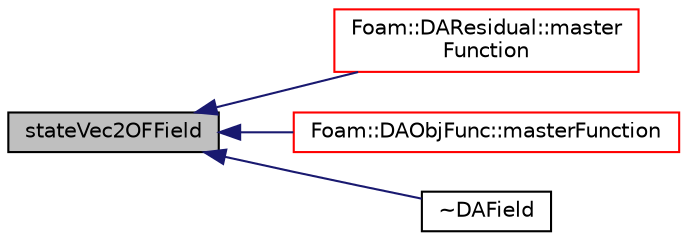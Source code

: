 digraph "stateVec2OFField"
{
  bgcolor="transparent";
  edge [fontname="Helvetica",fontsize="10",labelfontname="Helvetica",labelfontsize="10"];
  node [fontname="Helvetica",fontsize="10",shape=record];
  rankdir="LR";
  Node43 [label="stateVec2OFField",height=0.2,width=0.4,color="black", fillcolor="grey75", style="filled", fontcolor="black"];
  Node43 -> Node44 [dir="back",color="midnightblue",fontsize="10",style="solid",fontname="Helvetica"];
  Node44 [label="Foam::DAResidual::master\lFunction",height=0.2,width=0.4,color="red",URL="$classFoam_1_1DAResidual.html#a08d199cacb841a03735df4c9280864c1",tooltip="the master function that compute the residual vector given the state and point vectors ..."];
  Node43 -> Node54 [dir="back",color="midnightblue",fontsize="10",style="solid",fontname="Helvetica"];
  Node54 [label="Foam::DAObjFunc::masterFunction",height=0.2,width=0.4,color="red",URL="$classFoam_1_1DAObjFunc.html#a6d5f7f9d48b97ffd5730072be731dbb5",tooltip="the master function to compute objective function given the state and point vectors ..."];
  Node43 -> Node56 [dir="back",color="midnightblue",fontsize="10",style="solid",fontname="Helvetica"];
  Node56 [label="~DAField",height=0.2,width=0.4,color="black",URL="$classFoam_1_1DAField.html#abec07ea34bf947452d61d12f02d3c354",tooltip="Destructor. "];
}
